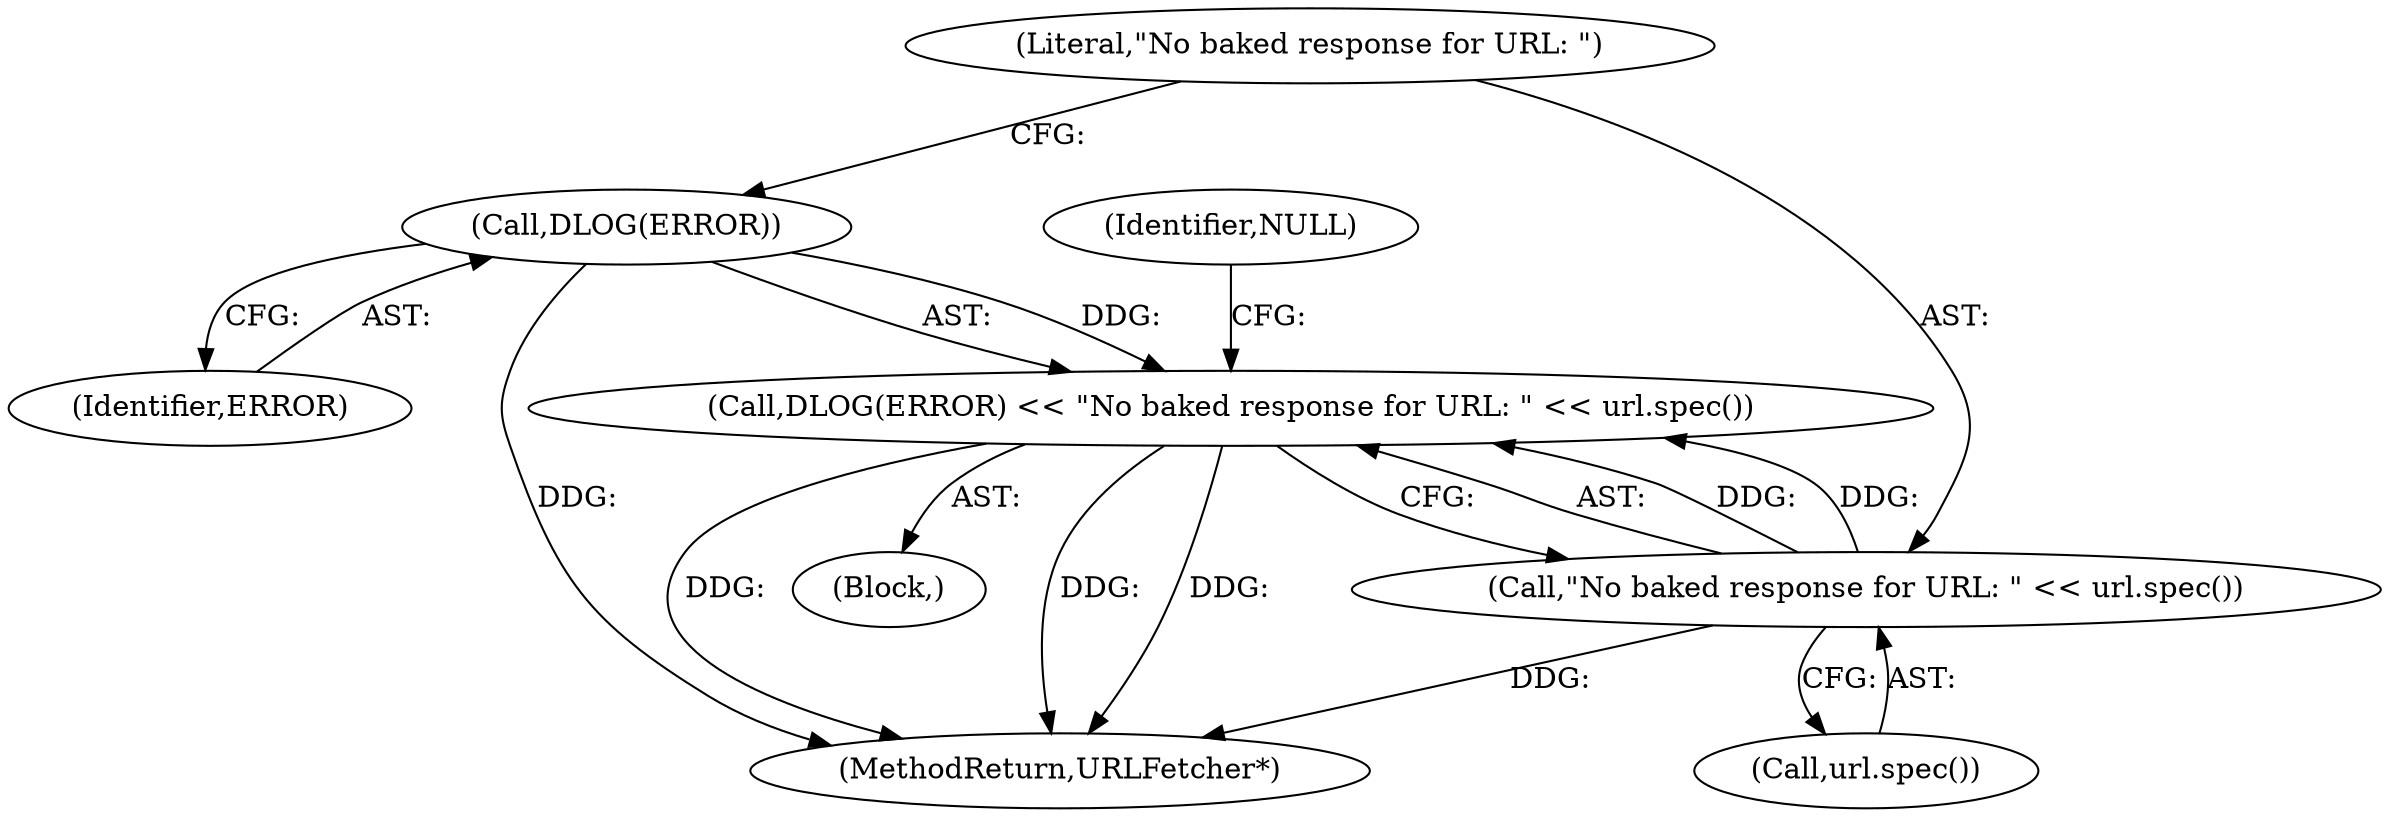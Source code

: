 digraph "1_Chrome_a6e146b4a369b31afa4c4323cc813dcbe0ef0c2b_0@del" {
"1000116" [label="(Call,DLOG(ERROR) << \"No baked response for URL: \" << url.spec())"];
"1000117" [label="(Call,DLOG(ERROR))"];
"1000119" [label="(Call,\"No baked response for URL: \" << url.spec())"];
"1000115" [label="(Block,)"];
"1000120" [label="(Literal,\"No baked response for URL: \")"];
"1000117" [label="(Call,DLOG(ERROR))"];
"1000127" [label="(MethodReturn,URLFetcher*)"];
"1000118" [label="(Identifier,ERROR)"];
"1000119" [label="(Call,\"No baked response for URL: \" << url.spec())"];
"1000123" [label="(Identifier,NULL)"];
"1000121" [label="(Call,url.spec())"];
"1000116" [label="(Call,DLOG(ERROR) << \"No baked response for URL: \" << url.spec())"];
"1000116" -> "1000115"  [label="AST: "];
"1000116" -> "1000119"  [label="CFG: "];
"1000117" -> "1000116"  [label="AST: "];
"1000119" -> "1000116"  [label="AST: "];
"1000123" -> "1000116"  [label="CFG: "];
"1000116" -> "1000127"  [label="DDG: "];
"1000116" -> "1000127"  [label="DDG: "];
"1000116" -> "1000127"  [label="DDG: "];
"1000117" -> "1000116"  [label="DDG: "];
"1000119" -> "1000116"  [label="DDG: "];
"1000119" -> "1000116"  [label="DDG: "];
"1000117" -> "1000118"  [label="CFG: "];
"1000118" -> "1000117"  [label="AST: "];
"1000120" -> "1000117"  [label="CFG: "];
"1000117" -> "1000127"  [label="DDG: "];
"1000119" -> "1000121"  [label="CFG: "];
"1000120" -> "1000119"  [label="AST: "];
"1000121" -> "1000119"  [label="AST: "];
"1000119" -> "1000127"  [label="DDG: "];
}
